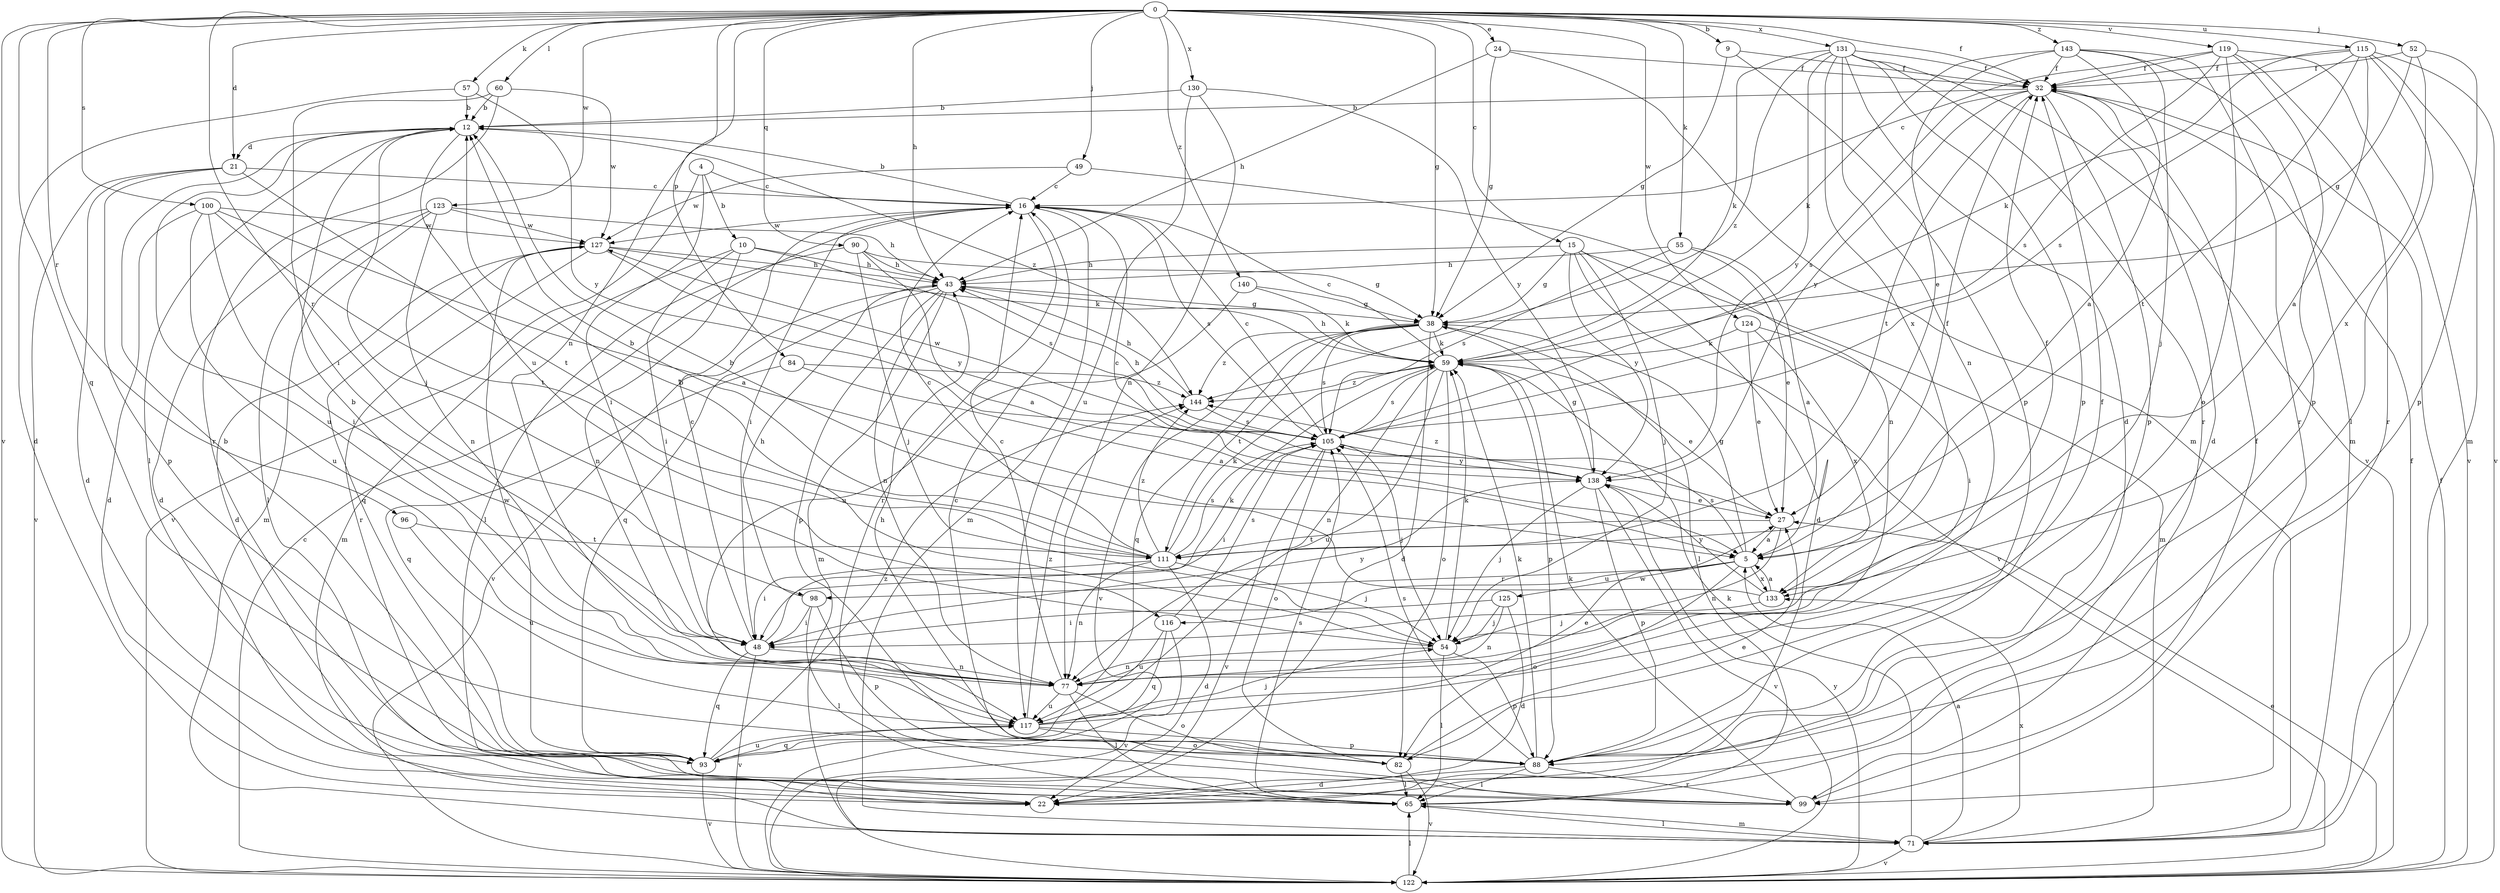 strict digraph  {
0;
4;
5;
9;
10;
12;
15;
16;
21;
22;
24;
27;
32;
38;
43;
48;
49;
52;
54;
55;
57;
59;
60;
65;
71;
77;
82;
84;
88;
90;
93;
96;
98;
99;
100;
105;
111;
115;
116;
117;
119;
122;
123;
124;
125;
127;
130;
131;
133;
138;
140;
143;
144;
0 -> 9  [label=b];
0 -> 15  [label=c];
0 -> 21  [label=d];
0 -> 24  [label=e];
0 -> 32  [label=f];
0 -> 38  [label=g];
0 -> 43  [label=h];
0 -> 49  [label=j];
0 -> 52  [label=j];
0 -> 55  [label=k];
0 -> 57  [label=k];
0 -> 60  [label=l];
0 -> 77  [label=n];
0 -> 84  [label=p];
0 -> 90  [label=q];
0 -> 93  [label=q];
0 -> 96  [label=r];
0 -> 98  [label=r];
0 -> 100  [label=s];
0 -> 115  [label=u];
0 -> 119  [label=v];
0 -> 122  [label=v];
0 -> 123  [label=w];
0 -> 124  [label=w];
0 -> 130  [label=x];
0 -> 131  [label=x];
0 -> 140  [label=z];
0 -> 143  [label=z];
4 -> 10  [label=b];
4 -> 16  [label=c];
4 -> 48  [label=i];
4 -> 122  [label=v];
5 -> 32  [label=f];
5 -> 38  [label=g];
5 -> 82  [label=o];
5 -> 98  [label=r];
5 -> 105  [label=s];
5 -> 116  [label=u];
5 -> 125  [label=w];
5 -> 133  [label=x];
9 -> 32  [label=f];
9 -> 38  [label=g];
9 -> 88  [label=p];
10 -> 43  [label=h];
10 -> 48  [label=i];
10 -> 71  [label=m];
10 -> 77  [label=n];
10 -> 105  [label=s];
12 -> 21  [label=d];
12 -> 54  [label=j];
12 -> 65  [label=l];
12 -> 116  [label=u];
12 -> 117  [label=u];
12 -> 144  [label=z];
15 -> 22  [label=d];
15 -> 38  [label=g];
15 -> 43  [label=h];
15 -> 54  [label=j];
15 -> 71  [label=m];
15 -> 122  [label=v];
15 -> 138  [label=y];
16 -> 12  [label=b];
16 -> 48  [label=i];
16 -> 71  [label=m];
16 -> 99  [label=r];
16 -> 105  [label=s];
16 -> 127  [label=w];
21 -> 16  [label=c];
21 -> 22  [label=d];
21 -> 88  [label=p];
21 -> 111  [label=t];
21 -> 122  [label=v];
24 -> 32  [label=f];
24 -> 38  [label=g];
24 -> 43  [label=h];
24 -> 71  [label=m];
27 -> 5  [label=a];
27 -> 16  [label=c];
27 -> 77  [label=n];
27 -> 111  [label=t];
32 -> 12  [label=b];
32 -> 22  [label=d];
32 -> 88  [label=p];
32 -> 105  [label=s];
32 -> 111  [label=t];
32 -> 138  [label=y];
38 -> 22  [label=d];
38 -> 59  [label=k];
38 -> 65  [label=l];
38 -> 93  [label=q];
38 -> 105  [label=s];
38 -> 111  [label=t];
38 -> 122  [label=v];
38 -> 144  [label=z];
43 -> 38  [label=g];
43 -> 71  [label=m];
43 -> 77  [label=n];
43 -> 88  [label=p];
43 -> 93  [label=q];
43 -> 122  [label=v];
48 -> 16  [label=c];
48 -> 59  [label=k];
48 -> 77  [label=n];
48 -> 93  [label=q];
48 -> 122  [label=v];
48 -> 138  [label=y];
49 -> 16  [label=c];
49 -> 77  [label=n];
49 -> 127  [label=w];
52 -> 32  [label=f];
52 -> 38  [label=g];
52 -> 88  [label=p];
52 -> 133  [label=x];
54 -> 12  [label=b];
54 -> 59  [label=k];
54 -> 65  [label=l];
54 -> 77  [label=n];
54 -> 88  [label=p];
55 -> 5  [label=a];
55 -> 27  [label=e];
55 -> 43  [label=h];
55 -> 105  [label=s];
57 -> 12  [label=b];
57 -> 22  [label=d];
57 -> 138  [label=y];
59 -> 16  [label=c];
59 -> 27  [label=e];
59 -> 43  [label=h];
59 -> 77  [label=n];
59 -> 82  [label=o];
59 -> 88  [label=p];
59 -> 105  [label=s];
59 -> 117  [label=u];
59 -> 144  [label=z];
60 -> 12  [label=b];
60 -> 48  [label=i];
60 -> 99  [label=r];
60 -> 127  [label=w];
65 -> 71  [label=m];
65 -> 105  [label=s];
71 -> 5  [label=a];
71 -> 32  [label=f];
71 -> 59  [label=k];
71 -> 65  [label=l];
71 -> 122  [label=v];
71 -> 133  [label=x];
77 -> 12  [label=b];
77 -> 16  [label=c];
77 -> 65  [label=l];
77 -> 82  [label=o];
77 -> 117  [label=u];
82 -> 27  [label=e];
82 -> 65  [label=l];
82 -> 122  [label=v];
84 -> 5  [label=a];
84 -> 93  [label=q];
84 -> 144  [label=z];
88 -> 22  [label=d];
88 -> 43  [label=h];
88 -> 59  [label=k];
88 -> 65  [label=l];
88 -> 99  [label=r];
88 -> 105  [label=s];
90 -> 5  [label=a];
90 -> 38  [label=g];
90 -> 43  [label=h];
90 -> 54  [label=j];
90 -> 65  [label=l];
93 -> 12  [label=b];
93 -> 117  [label=u];
93 -> 122  [label=v];
93 -> 127  [label=w];
93 -> 144  [label=z];
96 -> 111  [label=t];
96 -> 117  [label=u];
98 -> 43  [label=h];
98 -> 48  [label=i];
98 -> 65  [label=l];
98 -> 88  [label=p];
99 -> 16  [label=c];
99 -> 32  [label=f];
99 -> 59  [label=k];
100 -> 5  [label=a];
100 -> 22  [label=d];
100 -> 48  [label=i];
100 -> 111  [label=t];
100 -> 117  [label=u];
100 -> 127  [label=w];
105 -> 16  [label=c];
105 -> 43  [label=h];
105 -> 48  [label=i];
105 -> 54  [label=j];
105 -> 82  [label=o];
105 -> 122  [label=v];
105 -> 127  [label=w];
105 -> 138  [label=y];
111 -> 12  [label=b];
111 -> 16  [label=c];
111 -> 22  [label=d];
111 -> 48  [label=i];
111 -> 54  [label=j];
111 -> 59  [label=k];
111 -> 77  [label=n];
111 -> 105  [label=s];
111 -> 144  [label=z];
115 -> 5  [label=a];
115 -> 32  [label=f];
115 -> 59  [label=k];
115 -> 65  [label=l];
115 -> 71  [label=m];
115 -> 105  [label=s];
115 -> 111  [label=t];
115 -> 122  [label=v];
116 -> 93  [label=q];
116 -> 105  [label=s];
116 -> 117  [label=u];
116 -> 122  [label=v];
117 -> 27  [label=e];
117 -> 32  [label=f];
117 -> 54  [label=j];
117 -> 82  [label=o];
117 -> 88  [label=p];
117 -> 93  [label=q];
117 -> 144  [label=z];
119 -> 16  [label=c];
119 -> 32  [label=f];
119 -> 82  [label=o];
119 -> 88  [label=p];
119 -> 99  [label=r];
119 -> 105  [label=s];
119 -> 122  [label=v];
122 -> 16  [label=c];
122 -> 27  [label=e];
122 -> 32  [label=f];
122 -> 65  [label=l];
122 -> 138  [label=y];
123 -> 22  [label=d];
123 -> 43  [label=h];
123 -> 65  [label=l];
123 -> 71  [label=m];
123 -> 77  [label=n];
123 -> 127  [label=w];
124 -> 27  [label=e];
124 -> 48  [label=i];
124 -> 59  [label=k];
124 -> 133  [label=x];
125 -> 22  [label=d];
125 -> 48  [label=i];
125 -> 54  [label=j];
125 -> 77  [label=n];
127 -> 22  [label=d];
127 -> 43  [label=h];
127 -> 59  [label=k];
127 -> 93  [label=q];
127 -> 99  [label=r];
127 -> 138  [label=y];
130 -> 12  [label=b];
130 -> 77  [label=n];
130 -> 117  [label=u];
130 -> 138  [label=y];
131 -> 22  [label=d];
131 -> 32  [label=f];
131 -> 59  [label=k];
131 -> 77  [label=n];
131 -> 88  [label=p];
131 -> 99  [label=r];
131 -> 122  [label=v];
131 -> 133  [label=x];
131 -> 138  [label=y];
131 -> 144  [label=z];
133 -> 5  [label=a];
133 -> 12  [label=b];
133 -> 32  [label=f];
133 -> 54  [label=j];
133 -> 138  [label=y];
138 -> 27  [label=e];
138 -> 38  [label=g];
138 -> 54  [label=j];
138 -> 88  [label=p];
138 -> 122  [label=v];
138 -> 144  [label=z];
140 -> 38  [label=g];
140 -> 59  [label=k];
140 -> 117  [label=u];
143 -> 5  [label=a];
143 -> 27  [label=e];
143 -> 32  [label=f];
143 -> 54  [label=j];
143 -> 59  [label=k];
143 -> 71  [label=m];
143 -> 99  [label=r];
144 -> 43  [label=h];
144 -> 105  [label=s];
}
